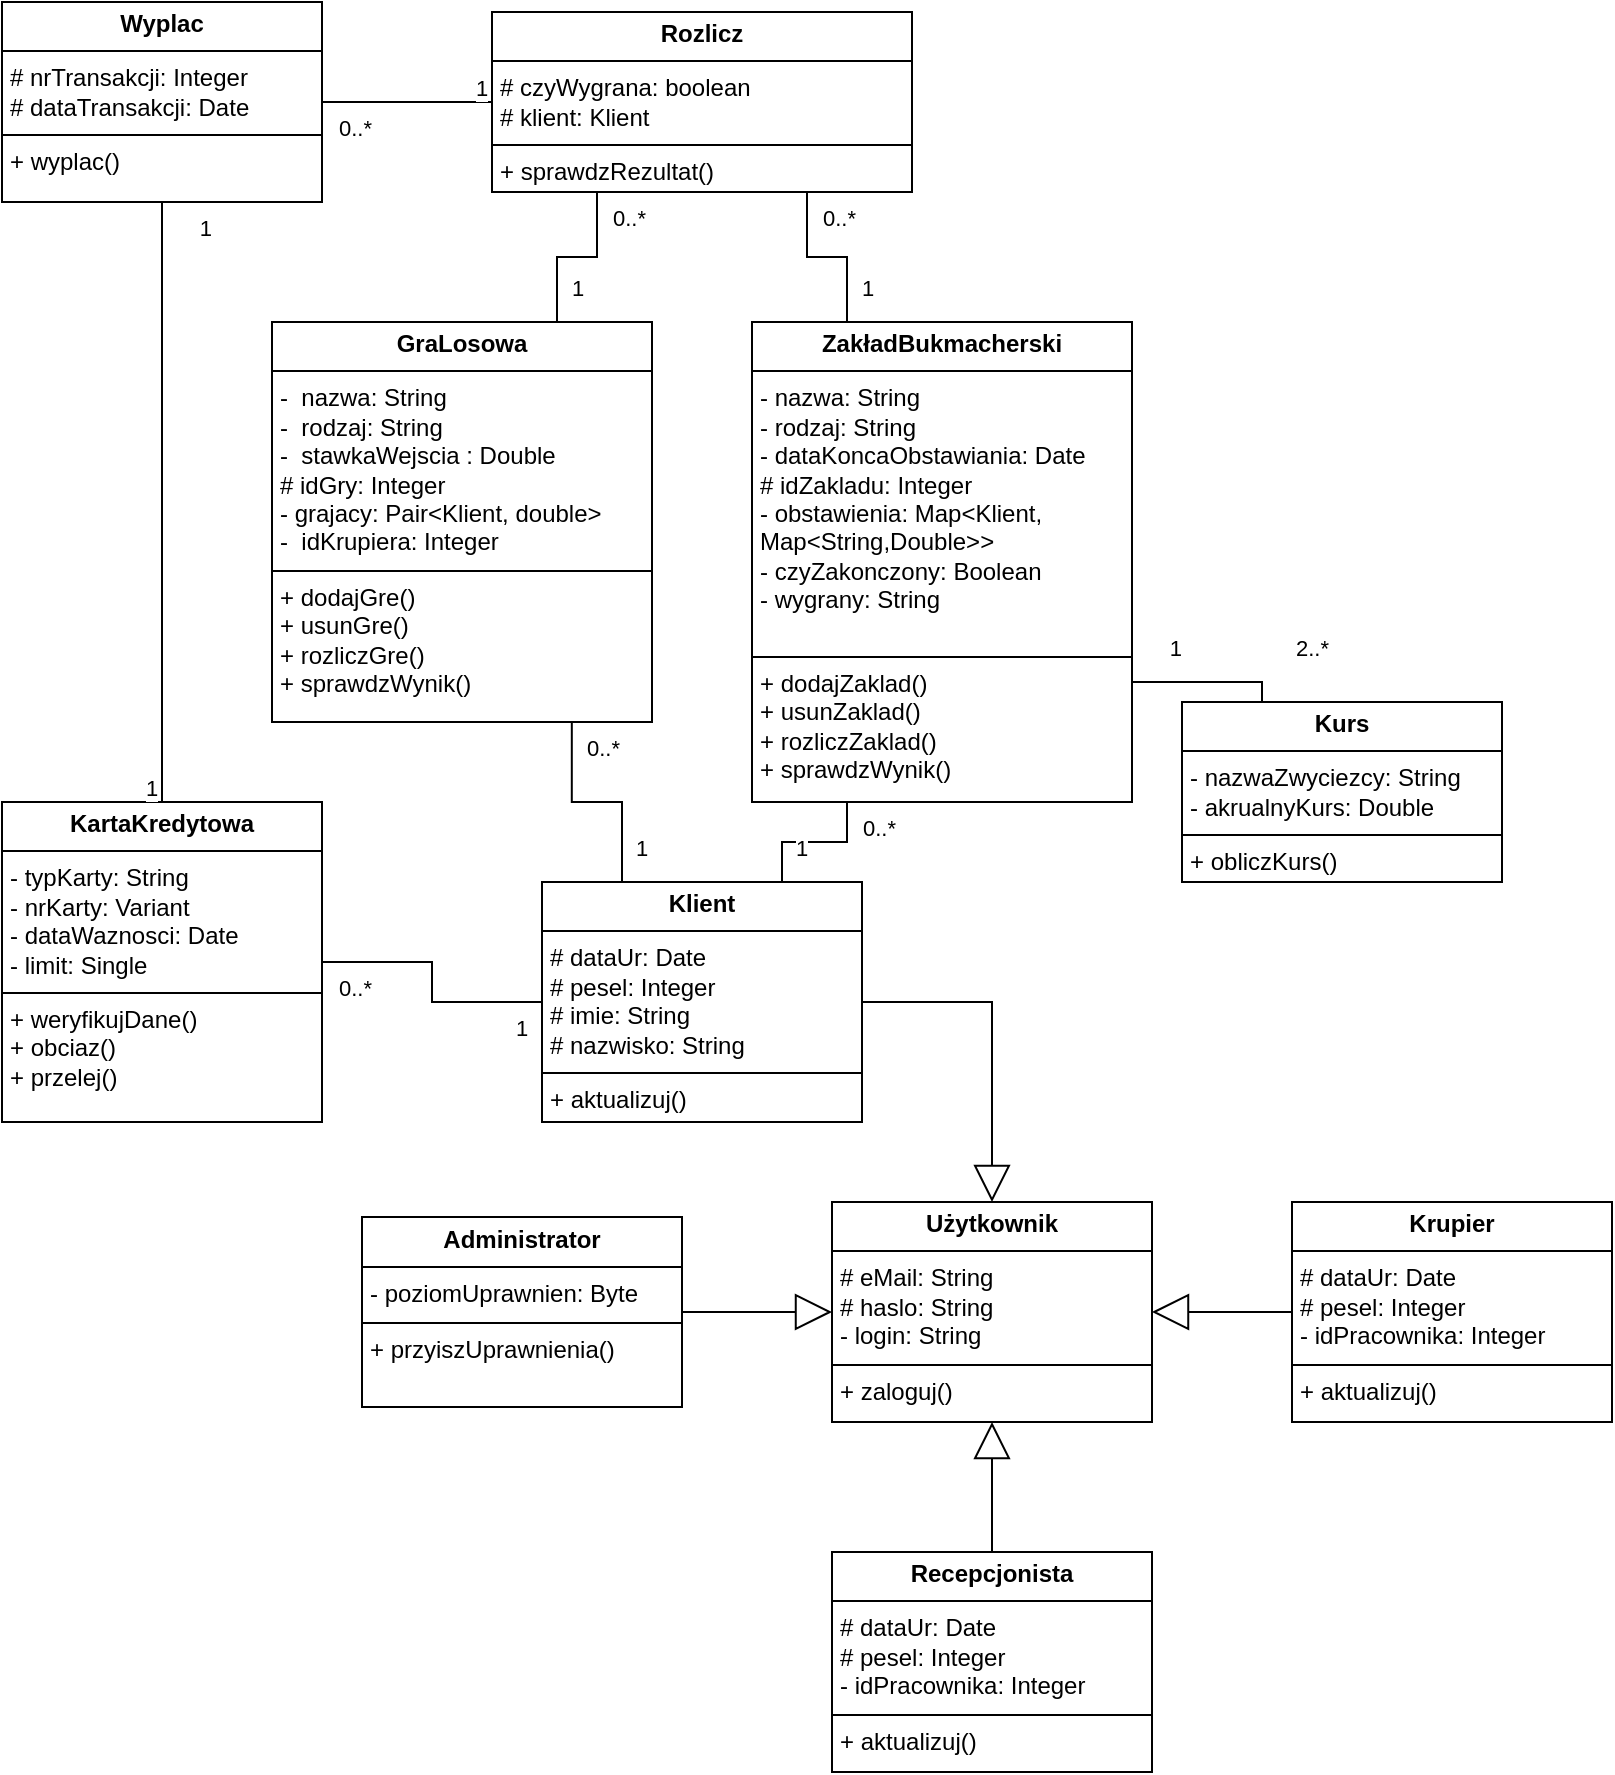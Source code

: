 <mxfile version="26.2.9">
  <diagram name="Page-1" id="c4acf3e9-155e-7222-9cf6-157b1a14988f">
    <mxGraphModel dx="2278" dy="1887" grid="1" gridSize="10" guides="1" tooltips="1" connect="1" arrows="1" fold="1" page="1" pageScale="1" pageWidth="850" pageHeight="1100" background="none" math="0" shadow="0">
      <root>
        <mxCell id="0" />
        <mxCell id="1" parent="0" />
        <mxCell id="0Trdpa9B81bJb4oL63DD-2" value="&lt;p style=&quot;margin:0px;margin-top:4px;text-align:center;&quot;&gt;&lt;b&gt;ZakładBukmacherski&lt;/b&gt;&lt;/p&gt;&lt;hr size=&quot;1&quot; style=&quot;border-style:solid;&quot;&gt;&lt;p style=&quot;margin:0px;margin-left:4px;&quot;&gt;- nazwa: String&lt;/p&gt;&lt;p style=&quot;margin:0px;margin-left:4px;&quot;&gt;- rodzaj: String&lt;/p&gt;&lt;p style=&quot;margin:0px;margin-left:4px;&quot;&gt;- dataKoncaObstawiania: Date&lt;/p&gt;&lt;p style=&quot;margin:0px;margin-left:4px;&quot;&gt;# idZakladu: Integer&lt;/p&gt;&lt;p style=&quot;margin:0px;margin-left:4px;&quot;&gt;- obstawienia: Map&amp;lt;Klient, Map&amp;lt;String,Double&amp;gt;&amp;gt;&lt;/p&gt;&lt;p style=&quot;margin:0px;margin-left:4px;&quot;&gt;- czyZakonczony: Boolean&lt;/p&gt;&lt;p style=&quot;margin:0px;margin-left:4px;&quot;&gt;- wygrany: String&lt;/p&gt;&lt;p style=&quot;margin:0px;margin-left:4px;&quot;&gt;&lt;br&gt;&lt;/p&gt;&lt;hr size=&quot;1&quot; style=&quot;border-style:solid;&quot;&gt;&lt;p style=&quot;margin:0px;margin-left:4px;&quot;&gt;+ dodajZaklad()&lt;/p&gt;&lt;p style=&quot;margin:0px;margin-left:4px;&quot;&gt;+ usunZaklad()&lt;/p&gt;&lt;p style=&quot;margin:0px;margin-left:4px;&quot;&gt;+ rozliczZaklad()&lt;/p&gt;&lt;p style=&quot;margin:0px;margin-left:4px;&quot;&gt;+ sprawdzWynik()&lt;/p&gt;" style="verticalAlign=top;align=left;overflow=fill;html=1;whiteSpace=wrap;" parent="1" vertex="1">
          <mxGeometry x="-465" y="-850" width="190" height="240" as="geometry" />
        </mxCell>
        <mxCell id="0Trdpa9B81bJb4oL63DD-8" value="&lt;p style=&quot;margin:0px;margin-top:4px;text-align:center;&quot;&gt;&lt;b&gt;Użytkownik&lt;/b&gt;&lt;/p&gt;&lt;hr size=&quot;1&quot; style=&quot;border-style:solid;&quot;&gt;&lt;p style=&quot;margin:0px;margin-left:4px;&quot;&gt;# eMail: String&lt;/p&gt;&lt;p style=&quot;margin:0px;margin-left:4px;&quot;&gt;# haslo: String&lt;/p&gt;&lt;p style=&quot;margin:0px;margin-left:4px;&quot;&gt;- login: String&lt;/p&gt;&lt;hr size=&quot;1&quot; style=&quot;border-style:solid;&quot;&gt;&lt;p style=&quot;margin:0px;margin-left:4px;&quot;&gt;+ zaloguj()&lt;/p&gt;" style="verticalAlign=top;align=left;overflow=fill;html=1;whiteSpace=wrap;" parent="1" vertex="1">
          <mxGeometry x="-425" y="-410" width="160" height="110" as="geometry" />
        </mxCell>
        <mxCell id="0Trdpa9B81bJb4oL63DD-9" value="&lt;p style=&quot;margin:0px;margin-top:4px;text-align:center;&quot;&gt;&lt;b&gt;Klient&lt;/b&gt;&lt;/p&gt;&lt;hr size=&quot;1&quot; style=&quot;border-style:solid;&quot;&gt;&lt;p style=&quot;margin:0px;margin-left:4px;&quot;&gt;# dataUr: Date&lt;/p&gt;&lt;p style=&quot;margin:0px;margin-left:4px;&quot;&gt;# pesel: Integer&lt;/p&gt;&lt;p style=&quot;margin:0px;margin-left:4px;&quot;&gt;# imie: String&lt;/p&gt;&lt;p style=&quot;margin:0px;margin-left:4px;&quot;&gt;# nazwisko: String&lt;/p&gt;&lt;hr size=&quot;1&quot; style=&quot;border-style:solid;&quot;&gt;&lt;p style=&quot;margin:0px;margin-left:4px;&quot;&gt;+ aktualizuj()&lt;/p&gt;" style="verticalAlign=top;align=left;overflow=fill;html=1;whiteSpace=wrap;" parent="1" vertex="1">
          <mxGeometry x="-570" y="-570" width="160" height="120" as="geometry" />
        </mxCell>
        <mxCell id="0Trdpa9B81bJb4oL63DD-10" value="&lt;div&gt;&lt;br&gt;&lt;/div&gt;&lt;div&gt;&lt;br&gt;&lt;/div&gt;" style="endArrow=block;endSize=16;endFill=0;html=1;rounded=0;exitX=1;exitY=0.5;exitDx=0;exitDy=0;entryX=0.5;entryY=0;entryDx=0;entryDy=0;" parent="1" source="0Trdpa9B81bJb4oL63DD-9" target="0Trdpa9B81bJb4oL63DD-8" edge="1">
          <mxGeometry x="-0.033" y="3" width="160" relative="1" as="geometry">
            <mxPoint x="-830" y="-690" as="sourcePoint" />
            <mxPoint x="-810" y="-590" as="targetPoint" />
            <Array as="points">
              <mxPoint x="-345" y="-510" />
            </Array>
            <mxPoint as="offset" />
          </mxGeometry>
        </mxCell>
        <mxCell id="0Trdpa9B81bJb4oL63DD-12" value="" style="endArrow=none;html=1;endSize=12;startArrow=none;startSize=14;startFill=0;edgeStyle=orthogonalEdgeStyle;rounded=0;entryX=0.25;entryY=1;entryDx=0;entryDy=0;exitX=0.75;exitY=0;exitDx=0;exitDy=0;" parent="1" source="0Trdpa9B81bJb4oL63DD-9" target="0Trdpa9B81bJb4oL63DD-2" edge="1">
          <mxGeometry relative="1" as="geometry">
            <mxPoint x="-430" y="-710" as="sourcePoint" />
            <mxPoint x="-80" y="-800" as="targetPoint" />
          </mxGeometry>
        </mxCell>
        <mxCell id="0Trdpa9B81bJb4oL63DD-13" value="1" style="edgeLabel;resizable=0;html=1;align=left;verticalAlign=top;" parent="0Trdpa9B81bJb4oL63DD-12" connectable="0" vertex="1">
          <mxGeometry x="-1" relative="1" as="geometry">
            <mxPoint x="5" y="-30" as="offset" />
          </mxGeometry>
        </mxCell>
        <mxCell id="0Trdpa9B81bJb4oL63DD-14" value="0..*" style="edgeLabel;resizable=0;html=1;align=right;verticalAlign=top;" parent="0Trdpa9B81bJb4oL63DD-12" connectable="0" vertex="1">
          <mxGeometry x="1" relative="1" as="geometry">
            <mxPoint x="25" as="offset" />
          </mxGeometry>
        </mxCell>
        <mxCell id="0Trdpa9B81bJb4oL63DD-15" value="&lt;p style=&quot;margin:0px;margin-top:4px;text-align:center;&quot;&gt;&lt;b&gt;Recepcjonista&lt;/b&gt;&lt;/p&gt;&lt;hr size=&quot;1&quot; style=&quot;border-style:solid;&quot;&gt;&lt;p style=&quot;margin:0px;margin-left:4px;&quot;&gt;# dataUr: Date&lt;/p&gt;&lt;p style=&quot;margin:0px;margin-left:4px;&quot;&gt;# pesel: Integer&lt;/p&gt;&lt;p style=&quot;margin:0px;margin-left:4px;&quot;&gt;- idPracownika: Integer&lt;/p&gt;&lt;hr size=&quot;1&quot; style=&quot;border-style:solid;&quot;&gt;&lt;p style=&quot;margin:0px;margin-left:4px;&quot;&gt;+ aktualizuj()&lt;/p&gt;" style="verticalAlign=top;align=left;overflow=fill;html=1;whiteSpace=wrap;" parent="1" vertex="1">
          <mxGeometry x="-425" y="-235" width="160" height="110" as="geometry" />
        </mxCell>
        <mxCell id="0Trdpa9B81bJb4oL63DD-16" value="&lt;p style=&quot;margin:0px;margin-top:4px;text-align:center;&quot;&gt;&lt;b&gt;Krupier&lt;/b&gt;&lt;/p&gt;&lt;hr size=&quot;1&quot; style=&quot;border-style:solid;&quot;&gt;&lt;p style=&quot;margin:0px;margin-left:4px;&quot;&gt;# dataUr: Date&lt;/p&gt;&lt;p style=&quot;margin:0px;margin-left:4px;&quot;&gt;# pesel: Integer&lt;/p&gt;&lt;p style=&quot;margin:0px;margin-left:4px;&quot;&gt;- idPracownika: Integer&lt;/p&gt;&lt;hr size=&quot;1&quot; style=&quot;border-style:solid;&quot;&gt;&lt;p style=&quot;margin:0px;margin-left:4px;&quot;&gt;+ aktualizuj()&lt;/p&gt;" style="verticalAlign=top;align=left;overflow=fill;html=1;whiteSpace=wrap;" parent="1" vertex="1">
          <mxGeometry x="-195" y="-410" width="160" height="110" as="geometry" />
        </mxCell>
        <mxCell id="0Trdpa9B81bJb4oL63DD-18" value="&lt;div&gt;&lt;br&gt;&lt;/div&gt;&lt;div&gt;&lt;br&gt;&lt;/div&gt;" style="endArrow=block;endSize=16;endFill=0;html=1;rounded=0;exitX=0.5;exitY=0;exitDx=0;exitDy=0;entryX=0.5;entryY=1;entryDx=0;entryDy=0;" parent="1" source="0Trdpa9B81bJb4oL63DD-15" target="0Trdpa9B81bJb4oL63DD-8" edge="1">
          <mxGeometry x="-0.033" y="3" width="160" relative="1" as="geometry">
            <mxPoint x="-550" y="-350" as="sourcePoint" />
            <mxPoint x="-415" y="-350" as="targetPoint" />
            <Array as="points" />
            <mxPoint as="offset" />
          </mxGeometry>
        </mxCell>
        <mxCell id="0Trdpa9B81bJb4oL63DD-19" value="&lt;div&gt;&lt;br&gt;&lt;/div&gt;&lt;div&gt;&lt;br&gt;&lt;/div&gt;" style="endArrow=block;endSize=16;endFill=0;html=1;rounded=0;exitX=0;exitY=0.5;exitDx=0;exitDy=0;entryX=1;entryY=0.5;entryDx=0;entryDy=0;" parent="1" source="0Trdpa9B81bJb4oL63DD-16" target="0Trdpa9B81bJb4oL63DD-8" edge="1">
          <mxGeometry x="-0.033" y="3" width="160" relative="1" as="geometry">
            <mxPoint x="-345" y="-190" as="sourcePoint" />
            <mxPoint x="-335" y="-295" as="targetPoint" />
            <Array as="points" />
            <mxPoint as="offset" />
          </mxGeometry>
        </mxCell>
        <mxCell id="0Trdpa9B81bJb4oL63DD-20" value="&lt;p style=&quot;margin:0px;margin-top:4px;text-align:center;&quot;&gt;&lt;b&gt;Administrator&lt;/b&gt;&lt;/p&gt;&lt;hr size=&quot;1&quot; style=&quot;border-style:solid;&quot;&gt;&lt;p style=&quot;margin:0px;margin-left:4px;&quot;&gt;- poziomUprawnien: Byte&lt;/p&gt;&lt;hr size=&quot;1&quot; style=&quot;border-style:solid;&quot;&gt;&lt;p style=&quot;margin:0px;margin-left:4px;&quot;&gt;+ przyiszUprawnienia()&lt;/p&gt;" style="verticalAlign=top;align=left;overflow=fill;html=1;whiteSpace=wrap;" parent="1" vertex="1">
          <mxGeometry x="-660" y="-402.5" width="160" height="95" as="geometry" />
        </mxCell>
        <mxCell id="0Trdpa9B81bJb4oL63DD-21" value="&lt;div&gt;&lt;br&gt;&lt;/div&gt;&lt;div&gt;&lt;br&gt;&lt;/div&gt;" style="endArrow=block;endSize=16;endFill=0;html=1;rounded=0;exitX=1;exitY=0.5;exitDx=0;exitDy=0;entryX=0;entryY=0.5;entryDx=0;entryDy=0;" parent="1" source="0Trdpa9B81bJb4oL63DD-20" target="0Trdpa9B81bJb4oL63DD-8" edge="1">
          <mxGeometry x="-0.033" y="3" width="160" relative="1" as="geometry">
            <mxPoint x="-185" y="-345" as="sourcePoint" />
            <mxPoint x="-255" y="-345" as="targetPoint" />
            <Array as="points" />
            <mxPoint as="offset" />
          </mxGeometry>
        </mxCell>
        <mxCell id="0Trdpa9B81bJb4oL63DD-22" value="&lt;p style=&quot;margin:0px;margin-top:4px;text-align:center;&quot;&gt;&lt;b&gt;KartaKredytowa&lt;/b&gt;&lt;/p&gt;&lt;hr size=&quot;1&quot; style=&quot;border-style:solid;&quot;&gt;&lt;p style=&quot;margin:0px;margin-left:4px;&quot;&gt;- typKarty: String&lt;/p&gt;&lt;p style=&quot;margin:0px;margin-left:4px;&quot;&gt;- nrKarty: Variant&lt;/p&gt;&lt;p style=&quot;margin:0px;margin-left:4px;&quot;&gt;- dataWaznosci: Date&lt;/p&gt;&lt;p style=&quot;margin:0px;margin-left:4px;&quot;&gt;- limit: Single&lt;/p&gt;&lt;hr size=&quot;1&quot; style=&quot;border-style:solid;&quot;&gt;&lt;p style=&quot;margin:0px;margin-left:4px;&quot;&gt;+ weryfikujDane()&lt;/p&gt;&lt;p style=&quot;margin:0px;margin-left:4px;&quot;&gt;+ obciaz()&lt;/p&gt;&lt;p style=&quot;margin:0px;margin-left:4px;&quot;&gt;+ przelej()&lt;/p&gt;" style="verticalAlign=top;align=left;overflow=fill;html=1;whiteSpace=wrap;" parent="1" vertex="1">
          <mxGeometry x="-840" y="-610" width="160" height="160" as="geometry" />
        </mxCell>
        <mxCell id="0Trdpa9B81bJb4oL63DD-23" value="" style="endArrow=none;html=1;endSize=12;startArrow=none;startSize=14;startFill=0;edgeStyle=orthogonalEdgeStyle;rounded=0;entryX=1;entryY=0.5;entryDx=0;entryDy=0;exitX=0;exitY=0.5;exitDx=0;exitDy=0;" parent="1" source="0Trdpa9B81bJb4oL63DD-9" target="0Trdpa9B81bJb4oL63DD-22" edge="1">
          <mxGeometry relative="1" as="geometry">
            <mxPoint x="-515" y="-390" as="sourcePoint" />
            <mxPoint x="-515" y="-480" as="targetPoint" />
          </mxGeometry>
        </mxCell>
        <mxCell id="0Trdpa9B81bJb4oL63DD-24" value="1" style="edgeLabel;resizable=0;html=1;align=left;verticalAlign=top;" parent="0Trdpa9B81bJb4oL63DD-23" connectable="0" vertex="1">
          <mxGeometry x="-1" relative="1" as="geometry">
            <mxPoint x="-15" as="offset" />
          </mxGeometry>
        </mxCell>
        <mxCell id="0Trdpa9B81bJb4oL63DD-25" value="0..*" style="edgeLabel;resizable=0;html=1;align=right;verticalAlign=top;" parent="0Trdpa9B81bJb4oL63DD-23" connectable="0" vertex="1">
          <mxGeometry x="1" relative="1" as="geometry">
            <mxPoint x="25" as="offset" />
          </mxGeometry>
        </mxCell>
        <mxCell id="0Trdpa9B81bJb4oL63DD-26" value="&lt;p style=&quot;margin:0px;margin-top:4px;text-align:center;&quot;&gt;&lt;b&gt;Kurs&lt;/b&gt;&lt;/p&gt;&lt;hr size=&quot;1&quot; style=&quot;border-style:solid;&quot;&gt;&lt;p style=&quot;margin:0px;margin-left:4px;&quot;&gt;- nazwaZwyciezcy: String&lt;/p&gt;&lt;p style=&quot;margin:0px;margin-left:4px;&quot;&gt;- akrualnyKurs: Double&lt;/p&gt;&lt;hr size=&quot;1&quot; style=&quot;border-style:solid;&quot;&gt;&lt;p style=&quot;margin:0px;margin-left:4px;&quot;&gt;+ obliczKurs()&lt;/p&gt;" style="verticalAlign=top;align=left;overflow=fill;html=1;whiteSpace=wrap;" parent="1" vertex="1">
          <mxGeometry x="-250" y="-660" width="160" height="90" as="geometry" />
        </mxCell>
        <mxCell id="0Trdpa9B81bJb4oL63DD-27" value="" style="endArrow=none;html=1;endSize=12;startArrow=none;startSize=14;startFill=0;edgeStyle=orthogonalEdgeStyle;rounded=0;entryX=1;entryY=0.75;entryDx=0;entryDy=0;exitX=0.25;exitY=0;exitDx=0;exitDy=0;" parent="1" source="0Trdpa9B81bJb4oL63DD-26" target="0Trdpa9B81bJb4oL63DD-2" edge="1">
          <mxGeometry relative="1" as="geometry">
            <mxPoint x="-65" y="-730" as="sourcePoint" />
            <mxPoint x="-485" y="-710" as="targetPoint" />
          </mxGeometry>
        </mxCell>
        <mxCell id="0Trdpa9B81bJb4oL63DD-28" value="2..*" style="edgeLabel;resizable=0;html=1;align=left;verticalAlign=top;" parent="0Trdpa9B81bJb4oL63DD-27" connectable="0" vertex="1">
          <mxGeometry x="-1" relative="1" as="geometry">
            <mxPoint x="15" y="-40" as="offset" />
          </mxGeometry>
        </mxCell>
        <mxCell id="0Trdpa9B81bJb4oL63DD-29" value="1" style="edgeLabel;resizable=0;html=1;align=right;verticalAlign=top;" parent="0Trdpa9B81bJb4oL63DD-27" connectable="0" vertex="1">
          <mxGeometry x="1" relative="1" as="geometry">
            <mxPoint x="25" y="-30" as="offset" />
          </mxGeometry>
        </mxCell>
        <mxCell id="0Trdpa9B81bJb4oL63DD-30" value="&lt;p style=&quot;margin:0px;margin-top:4px;text-align:center;&quot;&gt;&lt;b&gt;GraLosowa&lt;/b&gt;&lt;/p&gt;&lt;hr size=&quot;1&quot; style=&quot;border-style:solid;&quot;&gt;&lt;p style=&quot;margin:0px;margin-left:4px;&quot;&gt;-&amp;nbsp; nazwa: String&lt;/p&gt;&lt;p style=&quot;margin:0px;margin-left:4px;&quot;&gt;-&amp;nbsp; rodzaj: String&lt;/p&gt;&lt;p style=&quot;margin:0px;margin-left:4px;&quot;&gt;-&amp;nbsp; stawkaWejscia : Double&lt;/p&gt;&lt;p style=&quot;margin:0px;margin-left:4px;&quot;&gt;# idGry: Integer&lt;/p&gt;&lt;p style=&quot;margin:0px;margin-left:4px;&quot;&gt;- grajacy: Pair&amp;lt;Klient, double&amp;gt;&lt;/p&gt;&lt;p style=&quot;margin:0px;margin-left:4px;&quot;&gt;-&amp;nbsp; idKrupiera: Integer&lt;/p&gt;&lt;hr size=&quot;1&quot; style=&quot;border-style:solid;&quot;&gt;&lt;p style=&quot;margin:0px;margin-left:4px;&quot;&gt;+ dodajGre()&lt;/p&gt;&lt;p style=&quot;margin:0px;margin-left:4px;&quot;&gt;+ usunGre()&lt;/p&gt;&lt;p style=&quot;margin:0px;margin-left:4px;&quot;&gt;+ rozliczGre()&lt;/p&gt;&lt;p style=&quot;margin:0px;margin-left:4px;&quot;&gt;+ sprawdzWynik()&lt;/p&gt;" style="verticalAlign=top;align=left;overflow=fill;html=1;whiteSpace=wrap;" parent="1" vertex="1">
          <mxGeometry x="-705" y="-850" width="190" height="200" as="geometry" />
        </mxCell>
        <mxCell id="0Trdpa9B81bJb4oL63DD-31" value="" style="endArrow=none;html=1;endSize=12;startArrow=none;startSize=14;startFill=0;edgeStyle=orthogonalEdgeStyle;rounded=0;entryX=0.789;entryY=1;entryDx=0;entryDy=0;exitX=0.25;exitY=0;exitDx=0;exitDy=0;entryPerimeter=0;" parent="1" source="0Trdpa9B81bJb4oL63DD-9" target="0Trdpa9B81bJb4oL63DD-30" edge="1">
          <mxGeometry relative="1" as="geometry">
            <mxPoint x="-510" y="-710" as="sourcePoint" />
            <mxPoint x="-225" y="-830" as="targetPoint" />
          </mxGeometry>
        </mxCell>
        <mxCell id="0Trdpa9B81bJb4oL63DD-32" value="1" style="edgeLabel;resizable=0;html=1;align=left;verticalAlign=top;" parent="0Trdpa9B81bJb4oL63DD-31" connectable="0" vertex="1">
          <mxGeometry x="-1" relative="1" as="geometry">
            <mxPoint x="5" y="-30" as="offset" />
          </mxGeometry>
        </mxCell>
        <mxCell id="0Trdpa9B81bJb4oL63DD-33" value="0..*" style="edgeLabel;resizable=0;html=1;align=right;verticalAlign=top;" parent="0Trdpa9B81bJb4oL63DD-31" connectable="0" vertex="1">
          <mxGeometry x="1" relative="1" as="geometry">
            <mxPoint x="25" as="offset" />
          </mxGeometry>
        </mxCell>
        <mxCell id="0Trdpa9B81bJb4oL63DD-34" value="&lt;p style=&quot;margin:0px;margin-top:4px;text-align:center;&quot;&gt;&lt;b&gt;Rozlicz&lt;/b&gt;&lt;/p&gt;&lt;hr size=&quot;1&quot; style=&quot;border-style:solid;&quot;&gt;&lt;p style=&quot;margin:0px;margin-left:4px;&quot;&gt;# czyWygrana: boolean&lt;/p&gt;&lt;p style=&quot;margin:0px;margin-left:4px;&quot;&gt;# klient: Klient&lt;/p&gt;&lt;hr size=&quot;1&quot; style=&quot;border-style:solid;&quot;&gt;&lt;p style=&quot;margin:0px;margin-left:4px;&quot;&gt;+ sprawdzRezultat()&lt;/p&gt;&lt;p style=&quot;margin:0px;margin-left:4px;&quot;&gt;&lt;br&gt;&lt;/p&gt;" style="verticalAlign=top;align=left;overflow=fill;html=1;whiteSpace=wrap;" parent="1" vertex="1">
          <mxGeometry x="-595" y="-1005" width="210" height="90" as="geometry" />
        </mxCell>
        <mxCell id="0Trdpa9B81bJb4oL63DD-35" value="" style="endArrow=none;html=1;endSize=12;startArrow=none;startSize=14;startFill=0;edgeStyle=orthogonalEdgeStyle;rounded=0;entryX=0.25;entryY=1;entryDx=0;entryDy=0;exitX=0.75;exitY=0;exitDx=0;exitDy=0;" parent="1" source="0Trdpa9B81bJb4oL63DD-30" target="0Trdpa9B81bJb4oL63DD-34" edge="1">
          <mxGeometry relative="1" as="geometry">
            <mxPoint x="-490" y="-500" as="sourcePoint" />
            <mxPoint x="-610" y="-660" as="targetPoint" />
          </mxGeometry>
        </mxCell>
        <mxCell id="0Trdpa9B81bJb4oL63DD-36" value="1" style="edgeLabel;resizable=0;html=1;align=left;verticalAlign=top;" parent="0Trdpa9B81bJb4oL63DD-35" connectable="0" vertex="1">
          <mxGeometry x="-1" relative="1" as="geometry">
            <mxPoint x="5" y="-30" as="offset" />
          </mxGeometry>
        </mxCell>
        <mxCell id="0Trdpa9B81bJb4oL63DD-37" value="0..*" style="edgeLabel;resizable=0;html=1;align=right;verticalAlign=top;" parent="0Trdpa9B81bJb4oL63DD-35" connectable="0" vertex="1">
          <mxGeometry x="1" relative="1" as="geometry">
            <mxPoint x="25" as="offset" />
          </mxGeometry>
        </mxCell>
        <mxCell id="0Trdpa9B81bJb4oL63DD-38" value="" style="endArrow=none;html=1;endSize=12;startArrow=none;startSize=14;startFill=0;edgeStyle=orthogonalEdgeStyle;rounded=0;entryX=0.75;entryY=1;entryDx=0;entryDy=0;exitX=0.25;exitY=0;exitDx=0;exitDy=0;" parent="1" source="0Trdpa9B81bJb4oL63DD-2" target="0Trdpa9B81bJb4oL63DD-34" edge="1">
          <mxGeometry relative="1" as="geometry">
            <mxPoint x="-617" y="-840" as="sourcePoint" />
            <mxPoint x="-510" y="-930" as="targetPoint" />
          </mxGeometry>
        </mxCell>
        <mxCell id="0Trdpa9B81bJb4oL63DD-39" value="1" style="edgeLabel;resizable=0;html=1;align=left;verticalAlign=top;" parent="0Trdpa9B81bJb4oL63DD-38" connectable="0" vertex="1">
          <mxGeometry x="-1" relative="1" as="geometry">
            <mxPoint x="5" y="-30" as="offset" />
          </mxGeometry>
        </mxCell>
        <mxCell id="0Trdpa9B81bJb4oL63DD-40" value="0..*" style="edgeLabel;resizable=0;html=1;align=right;verticalAlign=top;" parent="0Trdpa9B81bJb4oL63DD-38" connectable="0" vertex="1">
          <mxGeometry x="1" relative="1" as="geometry">
            <mxPoint x="25" as="offset" />
          </mxGeometry>
        </mxCell>
        <mxCell id="eFoqV2do4yG0oz64s-Ky-1" value="&lt;p style=&quot;margin:0px;margin-top:4px;text-align:center;&quot;&gt;&lt;b&gt;Wyplac&lt;/b&gt;&lt;/p&gt;&lt;hr size=&quot;1&quot; style=&quot;border-style:solid;&quot;&gt;&lt;p style=&quot;margin:0px;margin-left:4px;&quot;&gt;# nrTransakcji: Integer&lt;/p&gt;&lt;p style=&quot;margin:0px;margin-left:4px;&quot;&gt;# dataTransakcji: Date&lt;/p&gt;&lt;hr size=&quot;1&quot; style=&quot;border-style:solid;&quot;&gt;&lt;p style=&quot;margin:0px;margin-left:4px;&quot;&gt;+ wyplac()&lt;/p&gt;" style="verticalAlign=top;align=left;overflow=fill;html=1;whiteSpace=wrap;" parent="1" vertex="1">
          <mxGeometry x="-840" y="-1010" width="160" height="100" as="geometry" />
        </mxCell>
        <mxCell id="eFoqV2do4yG0oz64s-Ky-2" value="" style="endArrow=none;html=1;endSize=12;startArrow=none;startSize=14;startFill=0;edgeStyle=orthogonalEdgeStyle;rounded=0;entryX=1;entryY=0.5;entryDx=0;entryDy=0;exitX=0;exitY=0.5;exitDx=0;exitDy=0;" parent="1" source="0Trdpa9B81bJb4oL63DD-34" target="eFoqV2do4yG0oz64s-Ky-1" edge="1">
          <mxGeometry relative="1" as="geometry">
            <mxPoint x="-515" y="-580" as="sourcePoint" />
            <mxPoint x="-545" y="-660" as="targetPoint" />
          </mxGeometry>
        </mxCell>
        <mxCell id="eFoqV2do4yG0oz64s-Ky-3" value="1" style="edgeLabel;resizable=0;html=1;align=left;verticalAlign=top;" parent="eFoqV2do4yG0oz64s-Ky-2" connectable="0" vertex="1">
          <mxGeometry x="-1" relative="1" as="geometry">
            <mxPoint x="-10" y="-20" as="offset" />
          </mxGeometry>
        </mxCell>
        <mxCell id="eFoqV2do4yG0oz64s-Ky-4" value="0..*" style="edgeLabel;resizable=0;html=1;align=right;verticalAlign=top;" parent="eFoqV2do4yG0oz64s-Ky-2" connectable="0" vertex="1">
          <mxGeometry x="1" relative="1" as="geometry">
            <mxPoint x="25" as="offset" />
          </mxGeometry>
        </mxCell>
        <mxCell id="eFoqV2do4yG0oz64s-Ky-5" value="" style="endArrow=none;html=1;endSize=12;startArrow=none;startSize=14;startFill=0;edgeStyle=orthogonalEdgeStyle;rounded=0;entryX=0.5;entryY=1;entryDx=0;entryDy=0;exitX=0.5;exitY=0;exitDx=0;exitDy=0;" parent="1" source="0Trdpa9B81bJb4oL63DD-22" target="eFoqV2do4yG0oz64s-Ky-1" edge="1">
          <mxGeometry relative="1" as="geometry">
            <mxPoint x="-560" y="-950" as="sourcePoint" />
            <mxPoint x="-650" y="-950" as="targetPoint" />
          </mxGeometry>
        </mxCell>
        <mxCell id="eFoqV2do4yG0oz64s-Ky-6" value="1" style="edgeLabel;resizable=0;html=1;align=left;verticalAlign=top;" parent="eFoqV2do4yG0oz64s-Ky-5" connectable="0" vertex="1">
          <mxGeometry x="-1" relative="1" as="geometry">
            <mxPoint x="-10" y="-20" as="offset" />
          </mxGeometry>
        </mxCell>
        <mxCell id="eFoqV2do4yG0oz64s-Ky-7" value="1" style="edgeLabel;resizable=0;html=1;align=right;verticalAlign=top;" parent="eFoqV2do4yG0oz64s-Ky-5" connectable="0" vertex="1">
          <mxGeometry x="1" relative="1" as="geometry">
            <mxPoint x="25" as="offset" />
          </mxGeometry>
        </mxCell>
      </root>
    </mxGraphModel>
  </diagram>
</mxfile>
